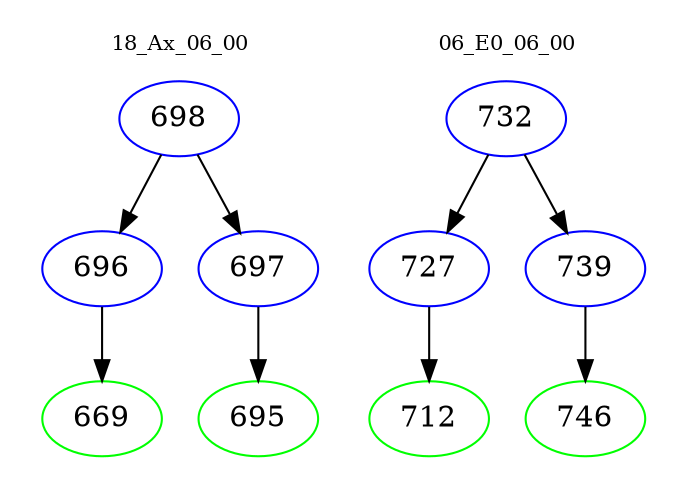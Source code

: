 digraph{
subgraph cluster_0 {
color = white
label = "18_Ax_06_00";
fontsize=10;
T0_698 [label="698", color="blue"]
T0_698 -> T0_696 [color="black"]
T0_696 [label="696", color="blue"]
T0_696 -> T0_669 [color="black"]
T0_669 [label="669", color="green"]
T0_698 -> T0_697 [color="black"]
T0_697 [label="697", color="blue"]
T0_697 -> T0_695 [color="black"]
T0_695 [label="695", color="green"]
}
subgraph cluster_1 {
color = white
label = "06_E0_06_00";
fontsize=10;
T1_732 [label="732", color="blue"]
T1_732 -> T1_727 [color="black"]
T1_727 [label="727", color="blue"]
T1_727 -> T1_712 [color="black"]
T1_712 [label="712", color="green"]
T1_732 -> T1_739 [color="black"]
T1_739 [label="739", color="blue"]
T1_739 -> T1_746 [color="black"]
T1_746 [label="746", color="green"]
}
}
